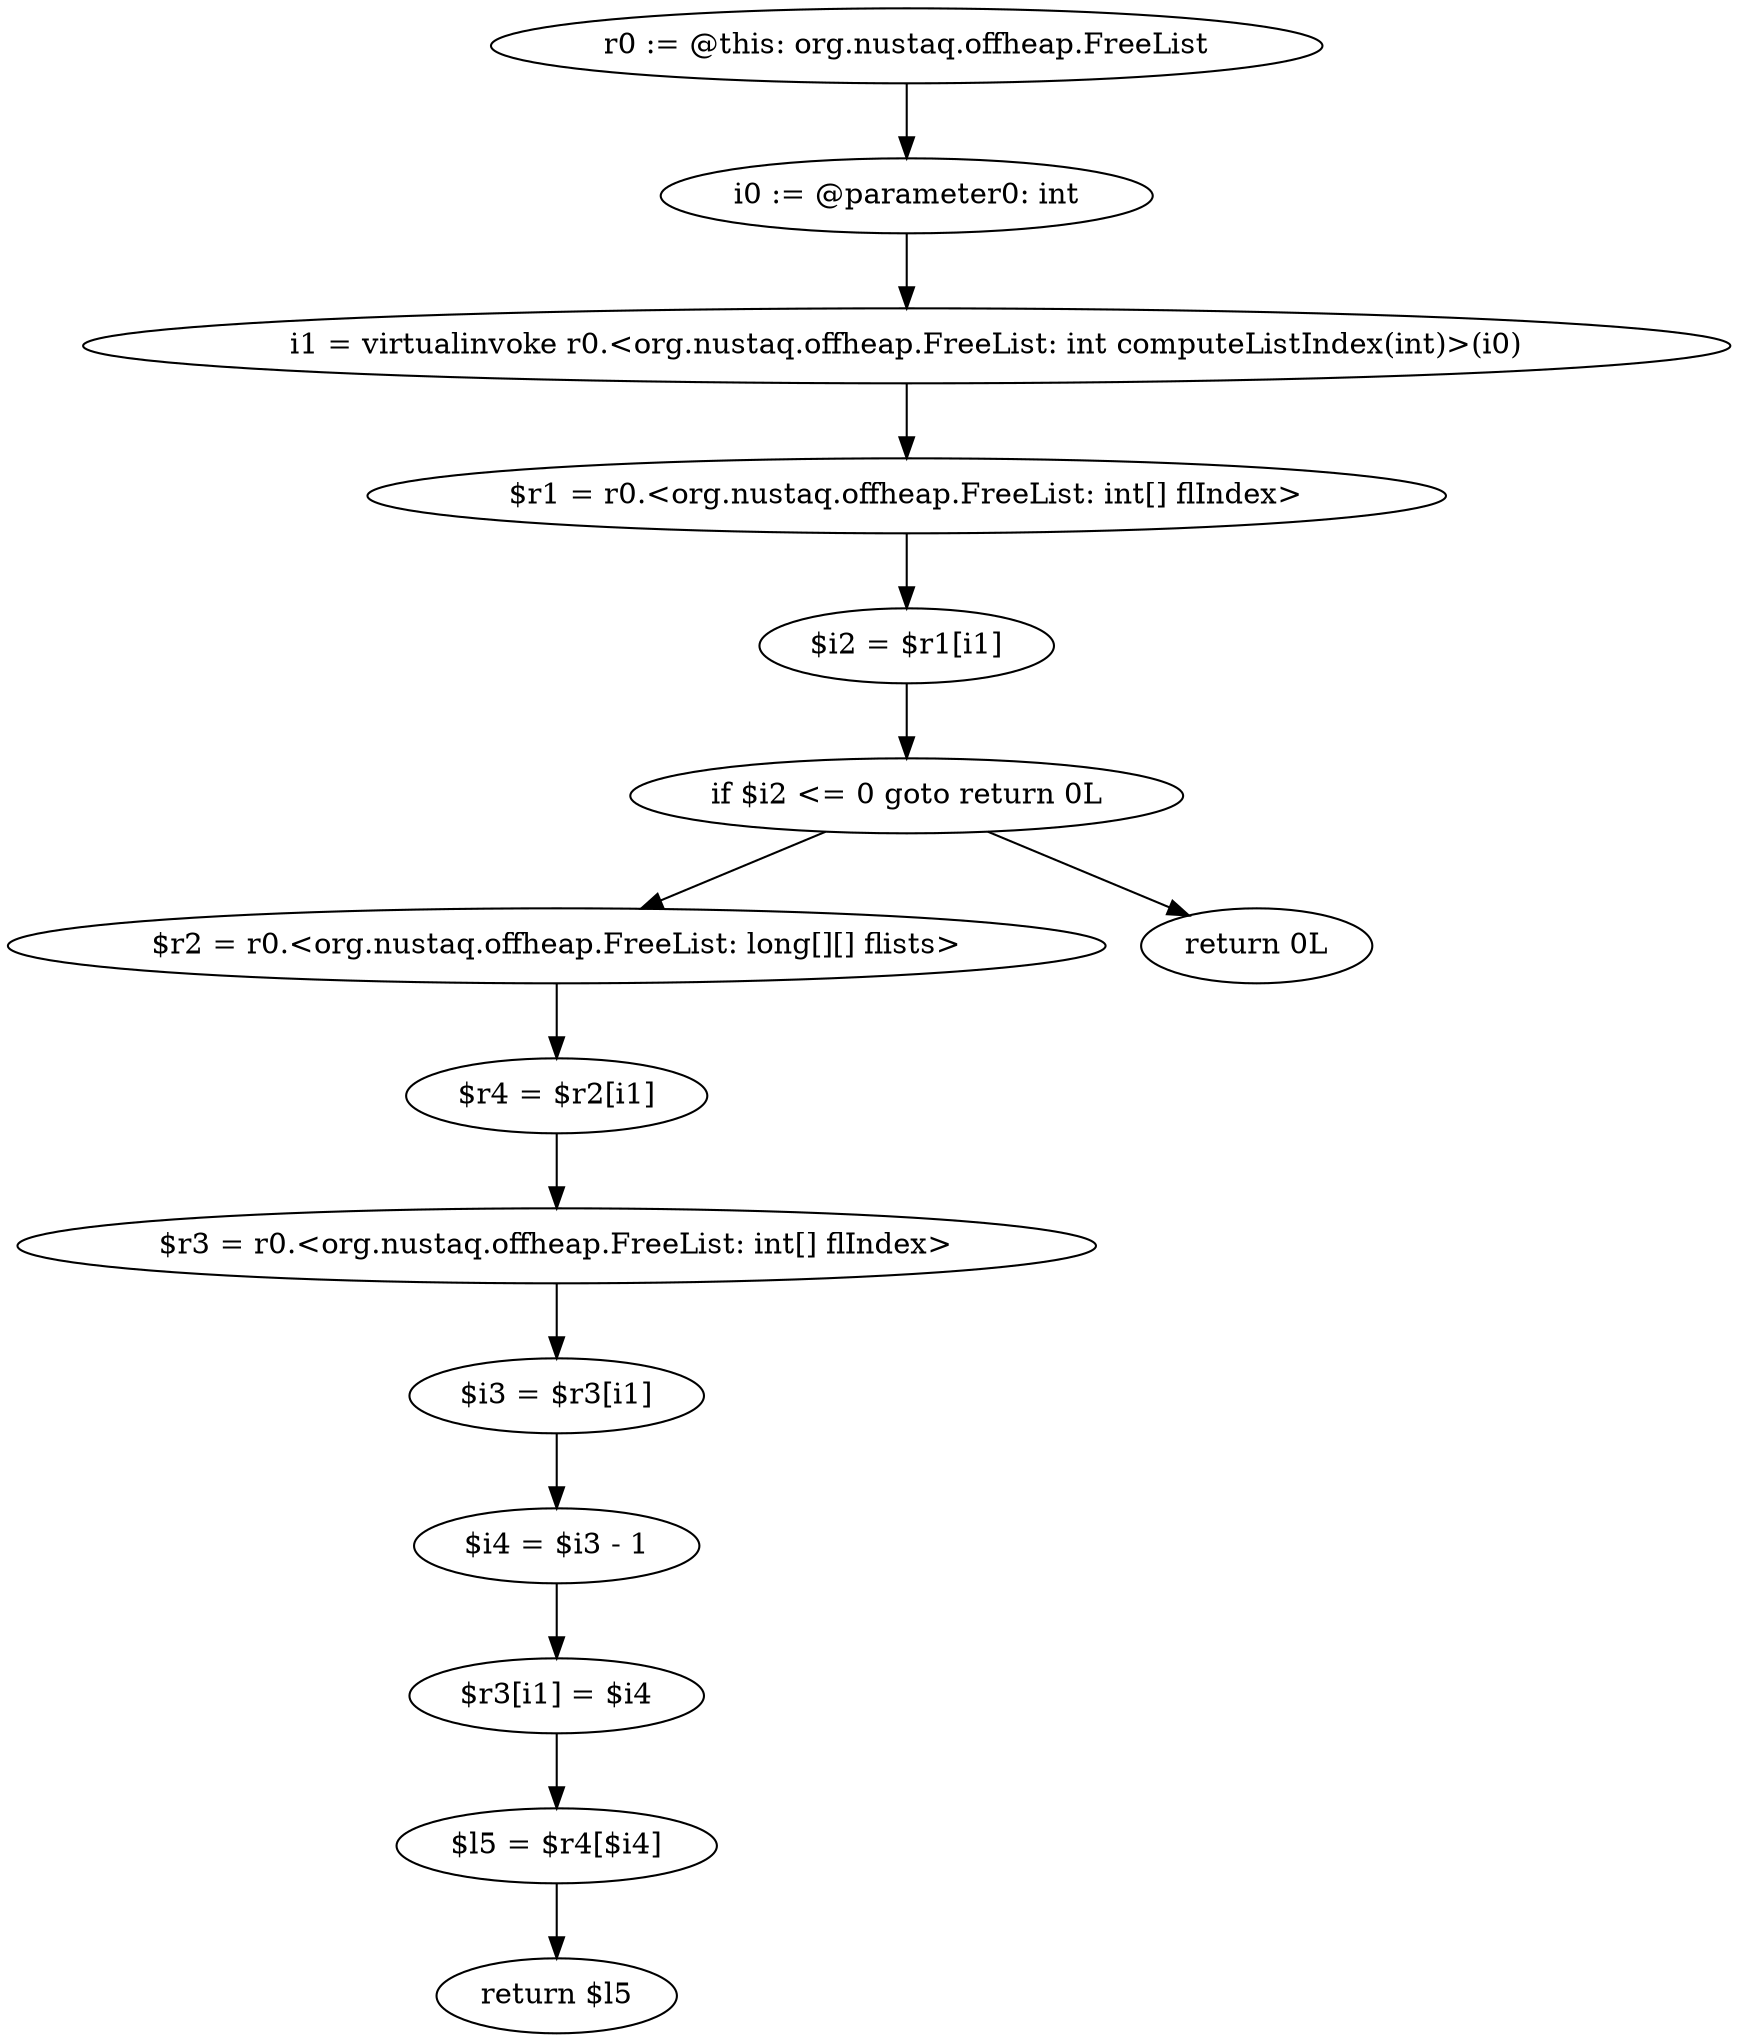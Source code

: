 digraph "unitGraph" {
    "r0 := @this: org.nustaq.offheap.FreeList"
    "i0 := @parameter0: int"
    "i1 = virtualinvoke r0.<org.nustaq.offheap.FreeList: int computeListIndex(int)>(i0)"
    "$r1 = r0.<org.nustaq.offheap.FreeList: int[] flIndex>"
    "$i2 = $r1[i1]"
    "if $i2 <= 0 goto return 0L"
    "$r2 = r0.<org.nustaq.offheap.FreeList: long[][] flists>"
    "$r4 = $r2[i1]"
    "$r3 = r0.<org.nustaq.offheap.FreeList: int[] flIndex>"
    "$i3 = $r3[i1]"
    "$i4 = $i3 - 1"
    "$r3[i1] = $i4"
    "$l5 = $r4[$i4]"
    "return $l5"
    "return 0L"
    "r0 := @this: org.nustaq.offheap.FreeList"->"i0 := @parameter0: int";
    "i0 := @parameter0: int"->"i1 = virtualinvoke r0.<org.nustaq.offheap.FreeList: int computeListIndex(int)>(i0)";
    "i1 = virtualinvoke r0.<org.nustaq.offheap.FreeList: int computeListIndex(int)>(i0)"->"$r1 = r0.<org.nustaq.offheap.FreeList: int[] flIndex>";
    "$r1 = r0.<org.nustaq.offheap.FreeList: int[] flIndex>"->"$i2 = $r1[i1]";
    "$i2 = $r1[i1]"->"if $i2 <= 0 goto return 0L";
    "if $i2 <= 0 goto return 0L"->"$r2 = r0.<org.nustaq.offheap.FreeList: long[][] flists>";
    "if $i2 <= 0 goto return 0L"->"return 0L";
    "$r2 = r0.<org.nustaq.offheap.FreeList: long[][] flists>"->"$r4 = $r2[i1]";
    "$r4 = $r2[i1]"->"$r3 = r0.<org.nustaq.offheap.FreeList: int[] flIndex>";
    "$r3 = r0.<org.nustaq.offheap.FreeList: int[] flIndex>"->"$i3 = $r3[i1]";
    "$i3 = $r3[i1]"->"$i4 = $i3 - 1";
    "$i4 = $i3 - 1"->"$r3[i1] = $i4";
    "$r3[i1] = $i4"->"$l5 = $r4[$i4]";
    "$l5 = $r4[$i4]"->"return $l5";
}
